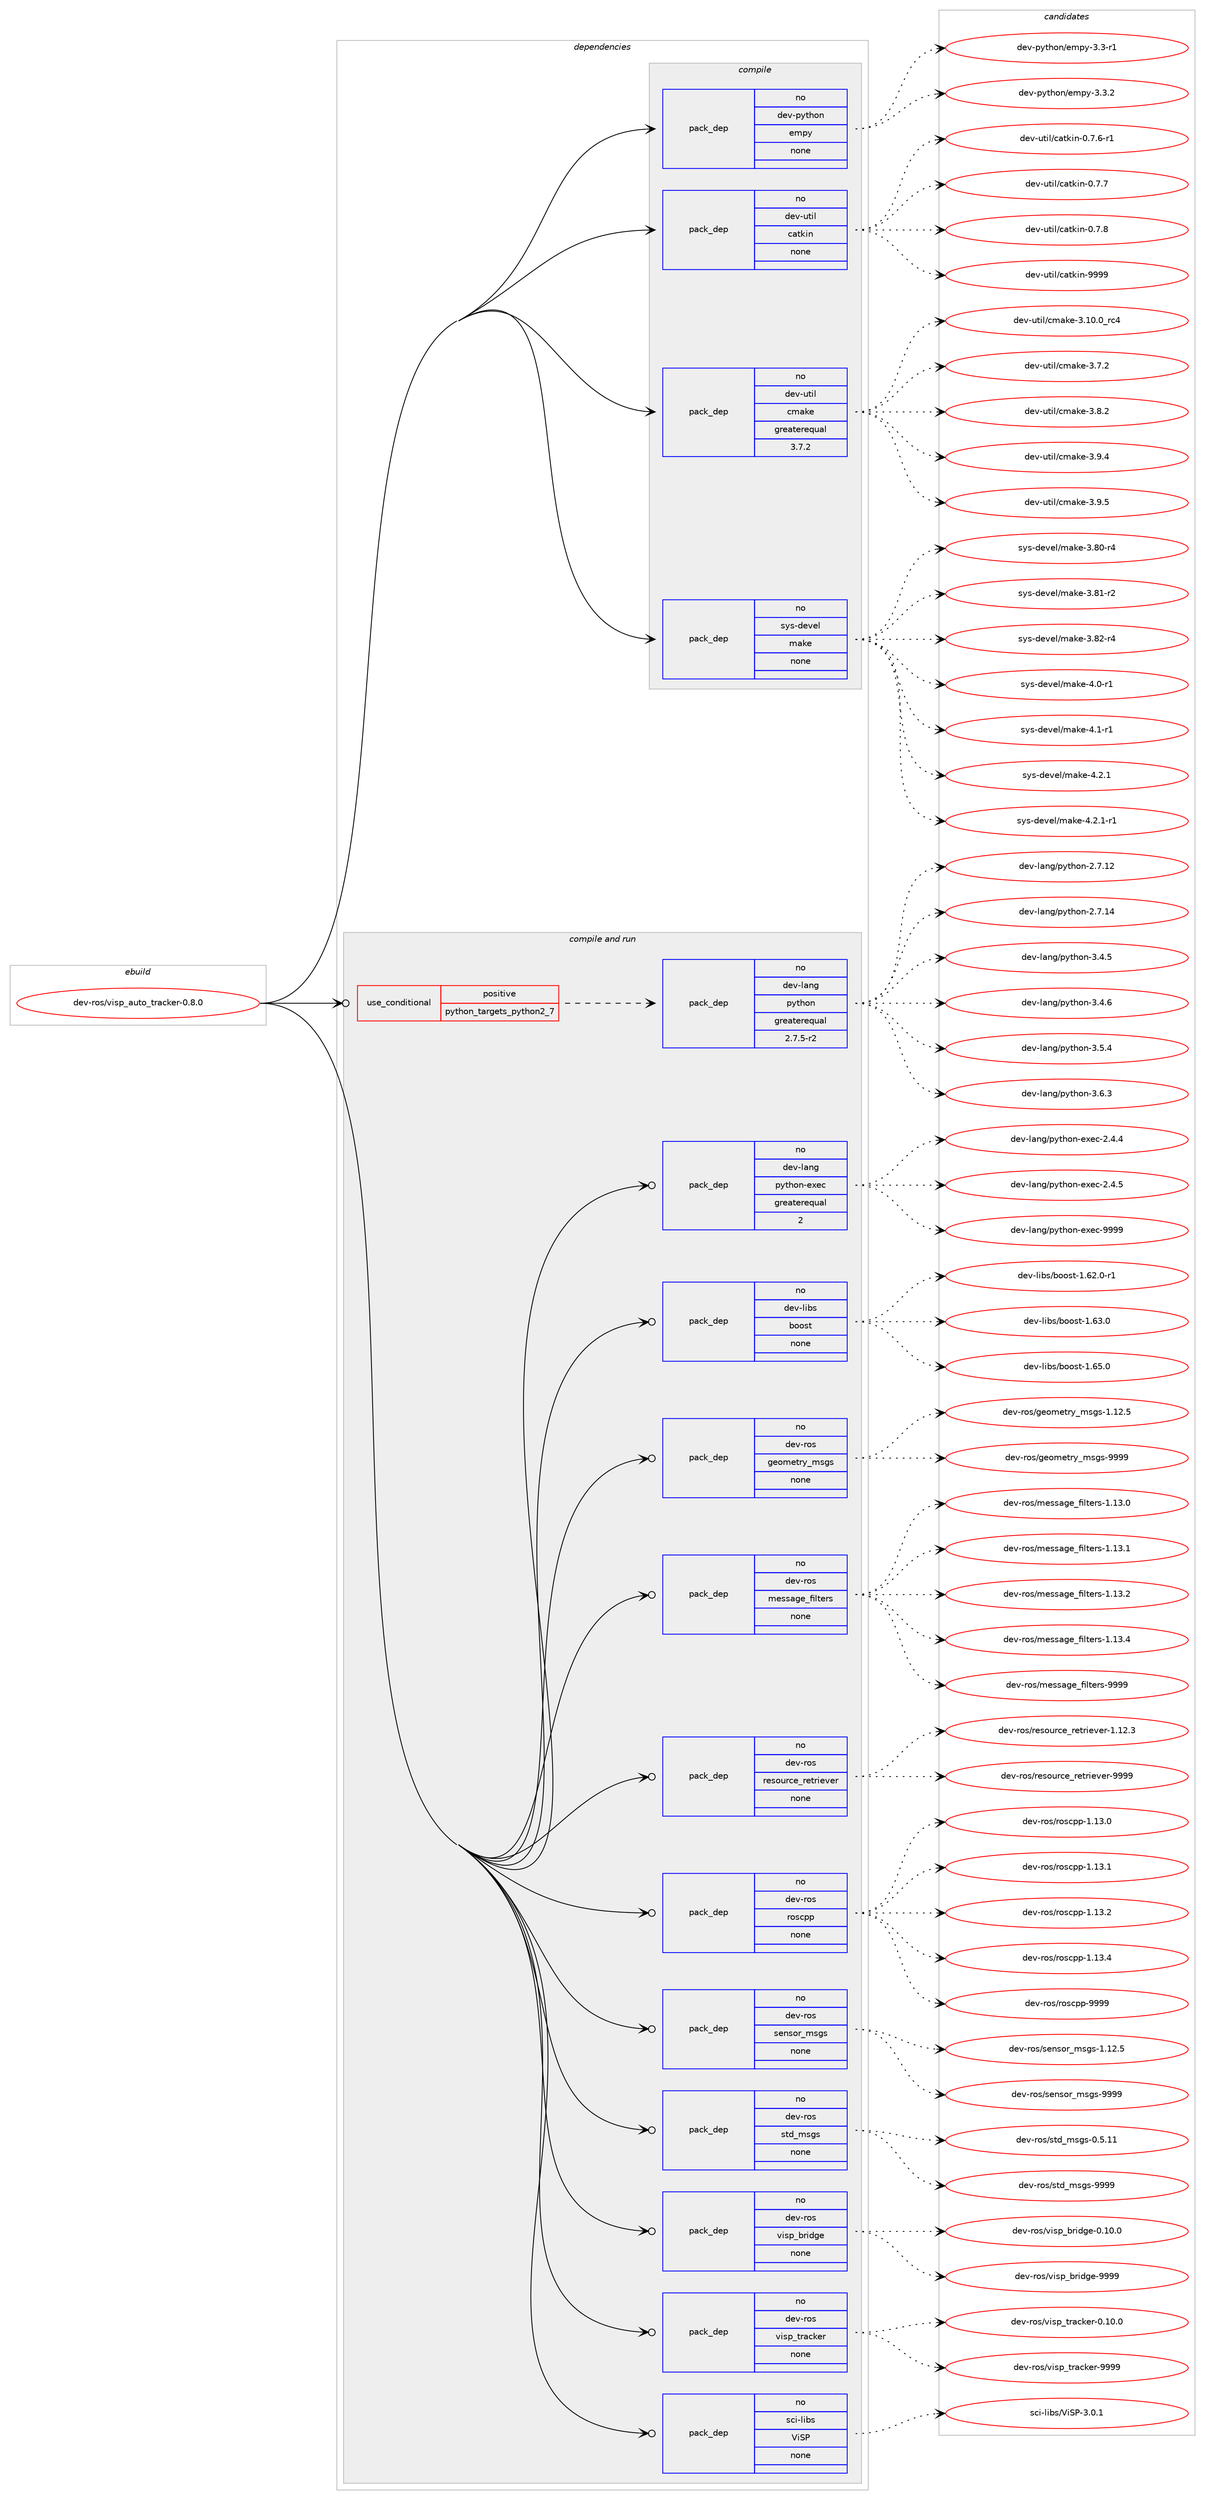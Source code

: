 digraph prolog {

# *************
# Graph options
# *************

newrank=true;
concentrate=true;
compound=true;
graph [rankdir=LR,fontname=Helvetica,fontsize=10,ranksep=1.5];#, ranksep=2.5, nodesep=0.2];
edge  [arrowhead=vee];
node  [fontname=Helvetica,fontsize=10];

# **********
# The ebuild
# **********

subgraph cluster_leftcol {
color=gray;
rank=same;
label=<<i>ebuild</i>>;
id [label="dev-ros/visp_auto_tracker-0.8.0", color=red, width=4, href="../dev-ros/visp_auto_tracker-0.8.0.svg"];
}

# ****************
# The dependencies
# ****************

subgraph cluster_midcol {
color=gray;
label=<<i>dependencies</i>>;
subgraph cluster_compile {
fillcolor="#eeeeee";
style=filled;
label=<<i>compile</i>>;
subgraph pack167162 {
dependency219261 [label=<<TABLE BORDER="0" CELLBORDER="1" CELLSPACING="0" CELLPADDING="4" WIDTH="220"><TR><TD ROWSPAN="6" CELLPADDING="30">pack_dep</TD></TR><TR><TD WIDTH="110">no</TD></TR><TR><TD>dev-python</TD></TR><TR><TD>empy</TD></TR><TR><TD>none</TD></TR><TR><TD></TD></TR></TABLE>>, shape=none, color=blue];
}
id:e -> dependency219261:w [weight=20,style="solid",arrowhead="vee"];
subgraph pack167163 {
dependency219262 [label=<<TABLE BORDER="0" CELLBORDER="1" CELLSPACING="0" CELLPADDING="4" WIDTH="220"><TR><TD ROWSPAN="6" CELLPADDING="30">pack_dep</TD></TR><TR><TD WIDTH="110">no</TD></TR><TR><TD>dev-util</TD></TR><TR><TD>catkin</TD></TR><TR><TD>none</TD></TR><TR><TD></TD></TR></TABLE>>, shape=none, color=blue];
}
id:e -> dependency219262:w [weight=20,style="solid",arrowhead="vee"];
subgraph pack167164 {
dependency219263 [label=<<TABLE BORDER="0" CELLBORDER="1" CELLSPACING="0" CELLPADDING="4" WIDTH="220"><TR><TD ROWSPAN="6" CELLPADDING="30">pack_dep</TD></TR><TR><TD WIDTH="110">no</TD></TR><TR><TD>dev-util</TD></TR><TR><TD>cmake</TD></TR><TR><TD>greaterequal</TD></TR><TR><TD>3.7.2</TD></TR></TABLE>>, shape=none, color=blue];
}
id:e -> dependency219263:w [weight=20,style="solid",arrowhead="vee"];
subgraph pack167165 {
dependency219264 [label=<<TABLE BORDER="0" CELLBORDER="1" CELLSPACING="0" CELLPADDING="4" WIDTH="220"><TR><TD ROWSPAN="6" CELLPADDING="30">pack_dep</TD></TR><TR><TD WIDTH="110">no</TD></TR><TR><TD>sys-devel</TD></TR><TR><TD>make</TD></TR><TR><TD>none</TD></TR><TR><TD></TD></TR></TABLE>>, shape=none, color=blue];
}
id:e -> dependency219264:w [weight=20,style="solid",arrowhead="vee"];
}
subgraph cluster_compileandrun {
fillcolor="#eeeeee";
style=filled;
label=<<i>compile and run</i>>;
subgraph cond48109 {
dependency219265 [label=<<TABLE BORDER="0" CELLBORDER="1" CELLSPACING="0" CELLPADDING="4"><TR><TD ROWSPAN="3" CELLPADDING="10">use_conditional</TD></TR><TR><TD>positive</TD></TR><TR><TD>python_targets_python2_7</TD></TR></TABLE>>, shape=none, color=red];
subgraph pack167166 {
dependency219266 [label=<<TABLE BORDER="0" CELLBORDER="1" CELLSPACING="0" CELLPADDING="4" WIDTH="220"><TR><TD ROWSPAN="6" CELLPADDING="30">pack_dep</TD></TR><TR><TD WIDTH="110">no</TD></TR><TR><TD>dev-lang</TD></TR><TR><TD>python</TD></TR><TR><TD>greaterequal</TD></TR><TR><TD>2.7.5-r2</TD></TR></TABLE>>, shape=none, color=blue];
}
dependency219265:e -> dependency219266:w [weight=20,style="dashed",arrowhead="vee"];
}
id:e -> dependency219265:w [weight=20,style="solid",arrowhead="odotvee"];
subgraph pack167167 {
dependency219267 [label=<<TABLE BORDER="0" CELLBORDER="1" CELLSPACING="0" CELLPADDING="4" WIDTH="220"><TR><TD ROWSPAN="6" CELLPADDING="30">pack_dep</TD></TR><TR><TD WIDTH="110">no</TD></TR><TR><TD>dev-lang</TD></TR><TR><TD>python-exec</TD></TR><TR><TD>greaterequal</TD></TR><TR><TD>2</TD></TR></TABLE>>, shape=none, color=blue];
}
id:e -> dependency219267:w [weight=20,style="solid",arrowhead="odotvee"];
subgraph pack167168 {
dependency219268 [label=<<TABLE BORDER="0" CELLBORDER="1" CELLSPACING="0" CELLPADDING="4" WIDTH="220"><TR><TD ROWSPAN="6" CELLPADDING="30">pack_dep</TD></TR><TR><TD WIDTH="110">no</TD></TR><TR><TD>dev-libs</TD></TR><TR><TD>boost</TD></TR><TR><TD>none</TD></TR><TR><TD></TD></TR></TABLE>>, shape=none, color=blue];
}
id:e -> dependency219268:w [weight=20,style="solid",arrowhead="odotvee"];
subgraph pack167169 {
dependency219269 [label=<<TABLE BORDER="0" CELLBORDER="1" CELLSPACING="0" CELLPADDING="4" WIDTH="220"><TR><TD ROWSPAN="6" CELLPADDING="30">pack_dep</TD></TR><TR><TD WIDTH="110">no</TD></TR><TR><TD>dev-ros</TD></TR><TR><TD>geometry_msgs</TD></TR><TR><TD>none</TD></TR><TR><TD></TD></TR></TABLE>>, shape=none, color=blue];
}
id:e -> dependency219269:w [weight=20,style="solid",arrowhead="odotvee"];
subgraph pack167170 {
dependency219270 [label=<<TABLE BORDER="0" CELLBORDER="1" CELLSPACING="0" CELLPADDING="4" WIDTH="220"><TR><TD ROWSPAN="6" CELLPADDING="30">pack_dep</TD></TR><TR><TD WIDTH="110">no</TD></TR><TR><TD>dev-ros</TD></TR><TR><TD>message_filters</TD></TR><TR><TD>none</TD></TR><TR><TD></TD></TR></TABLE>>, shape=none, color=blue];
}
id:e -> dependency219270:w [weight=20,style="solid",arrowhead="odotvee"];
subgraph pack167171 {
dependency219271 [label=<<TABLE BORDER="0" CELLBORDER="1" CELLSPACING="0" CELLPADDING="4" WIDTH="220"><TR><TD ROWSPAN="6" CELLPADDING="30">pack_dep</TD></TR><TR><TD WIDTH="110">no</TD></TR><TR><TD>dev-ros</TD></TR><TR><TD>resource_retriever</TD></TR><TR><TD>none</TD></TR><TR><TD></TD></TR></TABLE>>, shape=none, color=blue];
}
id:e -> dependency219271:w [weight=20,style="solid",arrowhead="odotvee"];
subgraph pack167172 {
dependency219272 [label=<<TABLE BORDER="0" CELLBORDER="1" CELLSPACING="0" CELLPADDING="4" WIDTH="220"><TR><TD ROWSPAN="6" CELLPADDING="30">pack_dep</TD></TR><TR><TD WIDTH="110">no</TD></TR><TR><TD>dev-ros</TD></TR><TR><TD>roscpp</TD></TR><TR><TD>none</TD></TR><TR><TD></TD></TR></TABLE>>, shape=none, color=blue];
}
id:e -> dependency219272:w [weight=20,style="solid",arrowhead="odotvee"];
subgraph pack167173 {
dependency219273 [label=<<TABLE BORDER="0" CELLBORDER="1" CELLSPACING="0" CELLPADDING="4" WIDTH="220"><TR><TD ROWSPAN="6" CELLPADDING="30">pack_dep</TD></TR><TR><TD WIDTH="110">no</TD></TR><TR><TD>dev-ros</TD></TR><TR><TD>sensor_msgs</TD></TR><TR><TD>none</TD></TR><TR><TD></TD></TR></TABLE>>, shape=none, color=blue];
}
id:e -> dependency219273:w [weight=20,style="solid",arrowhead="odotvee"];
subgraph pack167174 {
dependency219274 [label=<<TABLE BORDER="0" CELLBORDER="1" CELLSPACING="0" CELLPADDING="4" WIDTH="220"><TR><TD ROWSPAN="6" CELLPADDING="30">pack_dep</TD></TR><TR><TD WIDTH="110">no</TD></TR><TR><TD>dev-ros</TD></TR><TR><TD>std_msgs</TD></TR><TR><TD>none</TD></TR><TR><TD></TD></TR></TABLE>>, shape=none, color=blue];
}
id:e -> dependency219274:w [weight=20,style="solid",arrowhead="odotvee"];
subgraph pack167175 {
dependency219275 [label=<<TABLE BORDER="0" CELLBORDER="1" CELLSPACING="0" CELLPADDING="4" WIDTH="220"><TR><TD ROWSPAN="6" CELLPADDING="30">pack_dep</TD></TR><TR><TD WIDTH="110">no</TD></TR><TR><TD>dev-ros</TD></TR><TR><TD>visp_bridge</TD></TR><TR><TD>none</TD></TR><TR><TD></TD></TR></TABLE>>, shape=none, color=blue];
}
id:e -> dependency219275:w [weight=20,style="solid",arrowhead="odotvee"];
subgraph pack167176 {
dependency219276 [label=<<TABLE BORDER="0" CELLBORDER="1" CELLSPACING="0" CELLPADDING="4" WIDTH="220"><TR><TD ROWSPAN="6" CELLPADDING="30">pack_dep</TD></TR><TR><TD WIDTH="110">no</TD></TR><TR><TD>dev-ros</TD></TR><TR><TD>visp_tracker</TD></TR><TR><TD>none</TD></TR><TR><TD></TD></TR></TABLE>>, shape=none, color=blue];
}
id:e -> dependency219276:w [weight=20,style="solid",arrowhead="odotvee"];
subgraph pack167177 {
dependency219277 [label=<<TABLE BORDER="0" CELLBORDER="1" CELLSPACING="0" CELLPADDING="4" WIDTH="220"><TR><TD ROWSPAN="6" CELLPADDING="30">pack_dep</TD></TR><TR><TD WIDTH="110">no</TD></TR><TR><TD>sci-libs</TD></TR><TR><TD>ViSP</TD></TR><TR><TD>none</TD></TR><TR><TD></TD></TR></TABLE>>, shape=none, color=blue];
}
id:e -> dependency219277:w [weight=20,style="solid",arrowhead="odotvee"];
}
subgraph cluster_run {
fillcolor="#eeeeee";
style=filled;
label=<<i>run</i>>;
}
}

# **************
# The candidates
# **************

subgraph cluster_choices {
rank=same;
color=gray;
label=<<i>candidates</i>>;

subgraph choice167162 {
color=black;
nodesep=1;
choice1001011184511212111610411111047101109112121455146514511449 [label="dev-python/empy-3.3-r1", color=red, width=4,href="../dev-python/empy-3.3-r1.svg"];
choice1001011184511212111610411111047101109112121455146514650 [label="dev-python/empy-3.3.2", color=red, width=4,href="../dev-python/empy-3.3.2.svg"];
dependency219261:e -> choice1001011184511212111610411111047101109112121455146514511449:w [style=dotted,weight="100"];
dependency219261:e -> choice1001011184511212111610411111047101109112121455146514650:w [style=dotted,weight="100"];
}
subgraph choice167163 {
color=black;
nodesep=1;
choice100101118451171161051084799971161071051104548465546544511449 [label="dev-util/catkin-0.7.6-r1", color=red, width=4,href="../dev-util/catkin-0.7.6-r1.svg"];
choice10010111845117116105108479997116107105110454846554655 [label="dev-util/catkin-0.7.7", color=red, width=4,href="../dev-util/catkin-0.7.7.svg"];
choice10010111845117116105108479997116107105110454846554656 [label="dev-util/catkin-0.7.8", color=red, width=4,href="../dev-util/catkin-0.7.8.svg"];
choice100101118451171161051084799971161071051104557575757 [label="dev-util/catkin-9999", color=red, width=4,href="../dev-util/catkin-9999.svg"];
dependency219262:e -> choice100101118451171161051084799971161071051104548465546544511449:w [style=dotted,weight="100"];
dependency219262:e -> choice10010111845117116105108479997116107105110454846554655:w [style=dotted,weight="100"];
dependency219262:e -> choice10010111845117116105108479997116107105110454846554656:w [style=dotted,weight="100"];
dependency219262:e -> choice100101118451171161051084799971161071051104557575757:w [style=dotted,weight="100"];
}
subgraph choice167164 {
color=black;
nodesep=1;
choice1001011184511711610510847991099710710145514649484648951149952 [label="dev-util/cmake-3.10.0_rc4", color=red, width=4,href="../dev-util/cmake-3.10.0_rc4.svg"];
choice10010111845117116105108479910997107101455146554650 [label="dev-util/cmake-3.7.2", color=red, width=4,href="../dev-util/cmake-3.7.2.svg"];
choice10010111845117116105108479910997107101455146564650 [label="dev-util/cmake-3.8.2", color=red, width=4,href="../dev-util/cmake-3.8.2.svg"];
choice10010111845117116105108479910997107101455146574652 [label="dev-util/cmake-3.9.4", color=red, width=4,href="../dev-util/cmake-3.9.4.svg"];
choice10010111845117116105108479910997107101455146574653 [label="dev-util/cmake-3.9.5", color=red, width=4,href="../dev-util/cmake-3.9.5.svg"];
dependency219263:e -> choice1001011184511711610510847991099710710145514649484648951149952:w [style=dotted,weight="100"];
dependency219263:e -> choice10010111845117116105108479910997107101455146554650:w [style=dotted,weight="100"];
dependency219263:e -> choice10010111845117116105108479910997107101455146564650:w [style=dotted,weight="100"];
dependency219263:e -> choice10010111845117116105108479910997107101455146574652:w [style=dotted,weight="100"];
dependency219263:e -> choice10010111845117116105108479910997107101455146574653:w [style=dotted,weight="100"];
}
subgraph choice167165 {
color=black;
nodesep=1;
choice11512111545100101118101108471099710710145514656484511452 [label="sys-devel/make-3.80-r4", color=red, width=4,href="../sys-devel/make-3.80-r4.svg"];
choice11512111545100101118101108471099710710145514656494511450 [label="sys-devel/make-3.81-r2", color=red, width=4,href="../sys-devel/make-3.81-r2.svg"];
choice11512111545100101118101108471099710710145514656504511452 [label="sys-devel/make-3.82-r4", color=red, width=4,href="../sys-devel/make-3.82-r4.svg"];
choice115121115451001011181011084710997107101455246484511449 [label="sys-devel/make-4.0-r1", color=red, width=4,href="../sys-devel/make-4.0-r1.svg"];
choice115121115451001011181011084710997107101455246494511449 [label="sys-devel/make-4.1-r1", color=red, width=4,href="../sys-devel/make-4.1-r1.svg"];
choice115121115451001011181011084710997107101455246504649 [label="sys-devel/make-4.2.1", color=red, width=4,href="../sys-devel/make-4.2.1.svg"];
choice1151211154510010111810110847109971071014552465046494511449 [label="sys-devel/make-4.2.1-r1", color=red, width=4,href="../sys-devel/make-4.2.1-r1.svg"];
dependency219264:e -> choice11512111545100101118101108471099710710145514656484511452:w [style=dotted,weight="100"];
dependency219264:e -> choice11512111545100101118101108471099710710145514656494511450:w [style=dotted,weight="100"];
dependency219264:e -> choice11512111545100101118101108471099710710145514656504511452:w [style=dotted,weight="100"];
dependency219264:e -> choice115121115451001011181011084710997107101455246484511449:w [style=dotted,weight="100"];
dependency219264:e -> choice115121115451001011181011084710997107101455246494511449:w [style=dotted,weight="100"];
dependency219264:e -> choice115121115451001011181011084710997107101455246504649:w [style=dotted,weight="100"];
dependency219264:e -> choice1151211154510010111810110847109971071014552465046494511449:w [style=dotted,weight="100"];
}
subgraph choice167166 {
color=black;
nodesep=1;
choice10010111845108971101034711212111610411111045504655464950 [label="dev-lang/python-2.7.12", color=red, width=4,href="../dev-lang/python-2.7.12.svg"];
choice10010111845108971101034711212111610411111045504655464952 [label="dev-lang/python-2.7.14", color=red, width=4,href="../dev-lang/python-2.7.14.svg"];
choice100101118451089711010347112121116104111110455146524653 [label="dev-lang/python-3.4.5", color=red, width=4,href="../dev-lang/python-3.4.5.svg"];
choice100101118451089711010347112121116104111110455146524654 [label="dev-lang/python-3.4.6", color=red, width=4,href="../dev-lang/python-3.4.6.svg"];
choice100101118451089711010347112121116104111110455146534652 [label="dev-lang/python-3.5.4", color=red, width=4,href="../dev-lang/python-3.5.4.svg"];
choice100101118451089711010347112121116104111110455146544651 [label="dev-lang/python-3.6.3", color=red, width=4,href="../dev-lang/python-3.6.3.svg"];
dependency219266:e -> choice10010111845108971101034711212111610411111045504655464950:w [style=dotted,weight="100"];
dependency219266:e -> choice10010111845108971101034711212111610411111045504655464952:w [style=dotted,weight="100"];
dependency219266:e -> choice100101118451089711010347112121116104111110455146524653:w [style=dotted,weight="100"];
dependency219266:e -> choice100101118451089711010347112121116104111110455146524654:w [style=dotted,weight="100"];
dependency219266:e -> choice100101118451089711010347112121116104111110455146534652:w [style=dotted,weight="100"];
dependency219266:e -> choice100101118451089711010347112121116104111110455146544651:w [style=dotted,weight="100"];
}
subgraph choice167167 {
color=black;
nodesep=1;
choice1001011184510897110103471121211161041111104510112010199455046524652 [label="dev-lang/python-exec-2.4.4", color=red, width=4,href="../dev-lang/python-exec-2.4.4.svg"];
choice1001011184510897110103471121211161041111104510112010199455046524653 [label="dev-lang/python-exec-2.4.5", color=red, width=4,href="../dev-lang/python-exec-2.4.5.svg"];
choice10010111845108971101034711212111610411111045101120101994557575757 [label="dev-lang/python-exec-9999", color=red, width=4,href="../dev-lang/python-exec-9999.svg"];
dependency219267:e -> choice1001011184510897110103471121211161041111104510112010199455046524652:w [style=dotted,weight="100"];
dependency219267:e -> choice1001011184510897110103471121211161041111104510112010199455046524653:w [style=dotted,weight="100"];
dependency219267:e -> choice10010111845108971101034711212111610411111045101120101994557575757:w [style=dotted,weight="100"];
}
subgraph choice167168 {
color=black;
nodesep=1;
choice10010111845108105981154798111111115116454946545046484511449 [label="dev-libs/boost-1.62.0-r1", color=red, width=4,href="../dev-libs/boost-1.62.0-r1.svg"];
choice1001011184510810598115479811111111511645494654514648 [label="dev-libs/boost-1.63.0", color=red, width=4,href="../dev-libs/boost-1.63.0.svg"];
choice1001011184510810598115479811111111511645494654534648 [label="dev-libs/boost-1.65.0", color=red, width=4,href="../dev-libs/boost-1.65.0.svg"];
dependency219268:e -> choice10010111845108105981154798111111115116454946545046484511449:w [style=dotted,weight="100"];
dependency219268:e -> choice1001011184510810598115479811111111511645494654514648:w [style=dotted,weight="100"];
dependency219268:e -> choice1001011184510810598115479811111111511645494654534648:w [style=dotted,weight="100"];
}
subgraph choice167169 {
color=black;
nodesep=1;
choice10010111845114111115471031011111091011161141219510911510311545494649504653 [label="dev-ros/geometry_msgs-1.12.5", color=red, width=4,href="../dev-ros/geometry_msgs-1.12.5.svg"];
choice1001011184511411111547103101111109101116114121951091151031154557575757 [label="dev-ros/geometry_msgs-9999", color=red, width=4,href="../dev-ros/geometry_msgs-9999.svg"];
dependency219269:e -> choice10010111845114111115471031011111091011161141219510911510311545494649504653:w [style=dotted,weight="100"];
dependency219269:e -> choice1001011184511411111547103101111109101116114121951091151031154557575757:w [style=dotted,weight="100"];
}
subgraph choice167170 {
color=black;
nodesep=1;
choice1001011184511411111547109101115115971031019510210510811610111411545494649514648 [label="dev-ros/message_filters-1.13.0", color=red, width=4,href="../dev-ros/message_filters-1.13.0.svg"];
choice1001011184511411111547109101115115971031019510210510811610111411545494649514649 [label="dev-ros/message_filters-1.13.1", color=red, width=4,href="../dev-ros/message_filters-1.13.1.svg"];
choice1001011184511411111547109101115115971031019510210510811610111411545494649514650 [label="dev-ros/message_filters-1.13.2", color=red, width=4,href="../dev-ros/message_filters-1.13.2.svg"];
choice1001011184511411111547109101115115971031019510210510811610111411545494649514652 [label="dev-ros/message_filters-1.13.4", color=red, width=4,href="../dev-ros/message_filters-1.13.4.svg"];
choice100101118451141111154710910111511597103101951021051081161011141154557575757 [label="dev-ros/message_filters-9999", color=red, width=4,href="../dev-ros/message_filters-9999.svg"];
dependency219270:e -> choice1001011184511411111547109101115115971031019510210510811610111411545494649514648:w [style=dotted,weight="100"];
dependency219270:e -> choice1001011184511411111547109101115115971031019510210510811610111411545494649514649:w [style=dotted,weight="100"];
dependency219270:e -> choice1001011184511411111547109101115115971031019510210510811610111411545494649514650:w [style=dotted,weight="100"];
dependency219270:e -> choice1001011184511411111547109101115115971031019510210510811610111411545494649514652:w [style=dotted,weight="100"];
dependency219270:e -> choice100101118451141111154710910111511597103101951021051081161011141154557575757:w [style=dotted,weight="100"];
}
subgraph choice167171 {
color=black;
nodesep=1;
choice1001011184511411111547114101115111117114991019511410111611410510111810111445494649504651 [label="dev-ros/resource_retriever-1.12.3", color=red, width=4,href="../dev-ros/resource_retriever-1.12.3.svg"];
choice100101118451141111154711410111511111711499101951141011161141051011181011144557575757 [label="dev-ros/resource_retriever-9999", color=red, width=4,href="../dev-ros/resource_retriever-9999.svg"];
dependency219271:e -> choice1001011184511411111547114101115111117114991019511410111611410510111810111445494649504651:w [style=dotted,weight="100"];
dependency219271:e -> choice100101118451141111154711410111511111711499101951141011161141051011181011144557575757:w [style=dotted,weight="100"];
}
subgraph choice167172 {
color=black;
nodesep=1;
choice10010111845114111115471141111159911211245494649514648 [label="dev-ros/roscpp-1.13.0", color=red, width=4,href="../dev-ros/roscpp-1.13.0.svg"];
choice10010111845114111115471141111159911211245494649514649 [label="dev-ros/roscpp-1.13.1", color=red, width=4,href="../dev-ros/roscpp-1.13.1.svg"];
choice10010111845114111115471141111159911211245494649514650 [label="dev-ros/roscpp-1.13.2", color=red, width=4,href="../dev-ros/roscpp-1.13.2.svg"];
choice10010111845114111115471141111159911211245494649514652 [label="dev-ros/roscpp-1.13.4", color=red, width=4,href="../dev-ros/roscpp-1.13.4.svg"];
choice1001011184511411111547114111115991121124557575757 [label="dev-ros/roscpp-9999", color=red, width=4,href="../dev-ros/roscpp-9999.svg"];
dependency219272:e -> choice10010111845114111115471141111159911211245494649514648:w [style=dotted,weight="100"];
dependency219272:e -> choice10010111845114111115471141111159911211245494649514649:w [style=dotted,weight="100"];
dependency219272:e -> choice10010111845114111115471141111159911211245494649514650:w [style=dotted,weight="100"];
dependency219272:e -> choice10010111845114111115471141111159911211245494649514652:w [style=dotted,weight="100"];
dependency219272:e -> choice1001011184511411111547114111115991121124557575757:w [style=dotted,weight="100"];
}
subgraph choice167173 {
color=black;
nodesep=1;
choice10010111845114111115471151011101151111149510911510311545494649504653 [label="dev-ros/sensor_msgs-1.12.5", color=red, width=4,href="../dev-ros/sensor_msgs-1.12.5.svg"];
choice1001011184511411111547115101110115111114951091151031154557575757 [label="dev-ros/sensor_msgs-9999", color=red, width=4,href="../dev-ros/sensor_msgs-9999.svg"];
dependency219273:e -> choice10010111845114111115471151011101151111149510911510311545494649504653:w [style=dotted,weight="100"];
dependency219273:e -> choice1001011184511411111547115101110115111114951091151031154557575757:w [style=dotted,weight="100"];
}
subgraph choice167174 {
color=black;
nodesep=1;
choice10010111845114111115471151161009510911510311545484653464949 [label="dev-ros/std_msgs-0.5.11", color=red, width=4,href="../dev-ros/std_msgs-0.5.11.svg"];
choice1001011184511411111547115116100951091151031154557575757 [label="dev-ros/std_msgs-9999", color=red, width=4,href="../dev-ros/std_msgs-9999.svg"];
dependency219274:e -> choice10010111845114111115471151161009510911510311545484653464949:w [style=dotted,weight="100"];
dependency219274:e -> choice1001011184511411111547115116100951091151031154557575757:w [style=dotted,weight="100"];
}
subgraph choice167175 {
color=black;
nodesep=1;
choice1001011184511411111547118105115112959811410510010310145484649484648 [label="dev-ros/visp_bridge-0.10.0", color=red, width=4,href="../dev-ros/visp_bridge-0.10.0.svg"];
choice100101118451141111154711810511511295981141051001031014557575757 [label="dev-ros/visp_bridge-9999", color=red, width=4,href="../dev-ros/visp_bridge-9999.svg"];
dependency219275:e -> choice1001011184511411111547118105115112959811410510010310145484649484648:w [style=dotted,weight="100"];
dependency219275:e -> choice100101118451141111154711810511511295981141051001031014557575757:w [style=dotted,weight="100"];
}
subgraph choice167176 {
color=black;
nodesep=1;
choice100101118451141111154711810511511295116114979910710111445484649484648 [label="dev-ros/visp_tracker-0.10.0", color=red, width=4,href="../dev-ros/visp_tracker-0.10.0.svg"];
choice10010111845114111115471181051151129511611497991071011144557575757 [label="dev-ros/visp_tracker-9999", color=red, width=4,href="../dev-ros/visp_tracker-9999.svg"];
dependency219276:e -> choice100101118451141111154711810511511295116114979910710111445484649484648:w [style=dotted,weight="100"];
dependency219276:e -> choice10010111845114111115471181051151129511611497991071011144557575757:w [style=dotted,weight="100"];
}
subgraph choice167177 {
color=black;
nodesep=1;
choice11599105451081059811547861058380455146484649 [label="sci-libs/ViSP-3.0.1", color=red, width=4,href="../sci-libs/ViSP-3.0.1.svg"];
dependency219277:e -> choice11599105451081059811547861058380455146484649:w [style=dotted,weight="100"];
}
}

}
